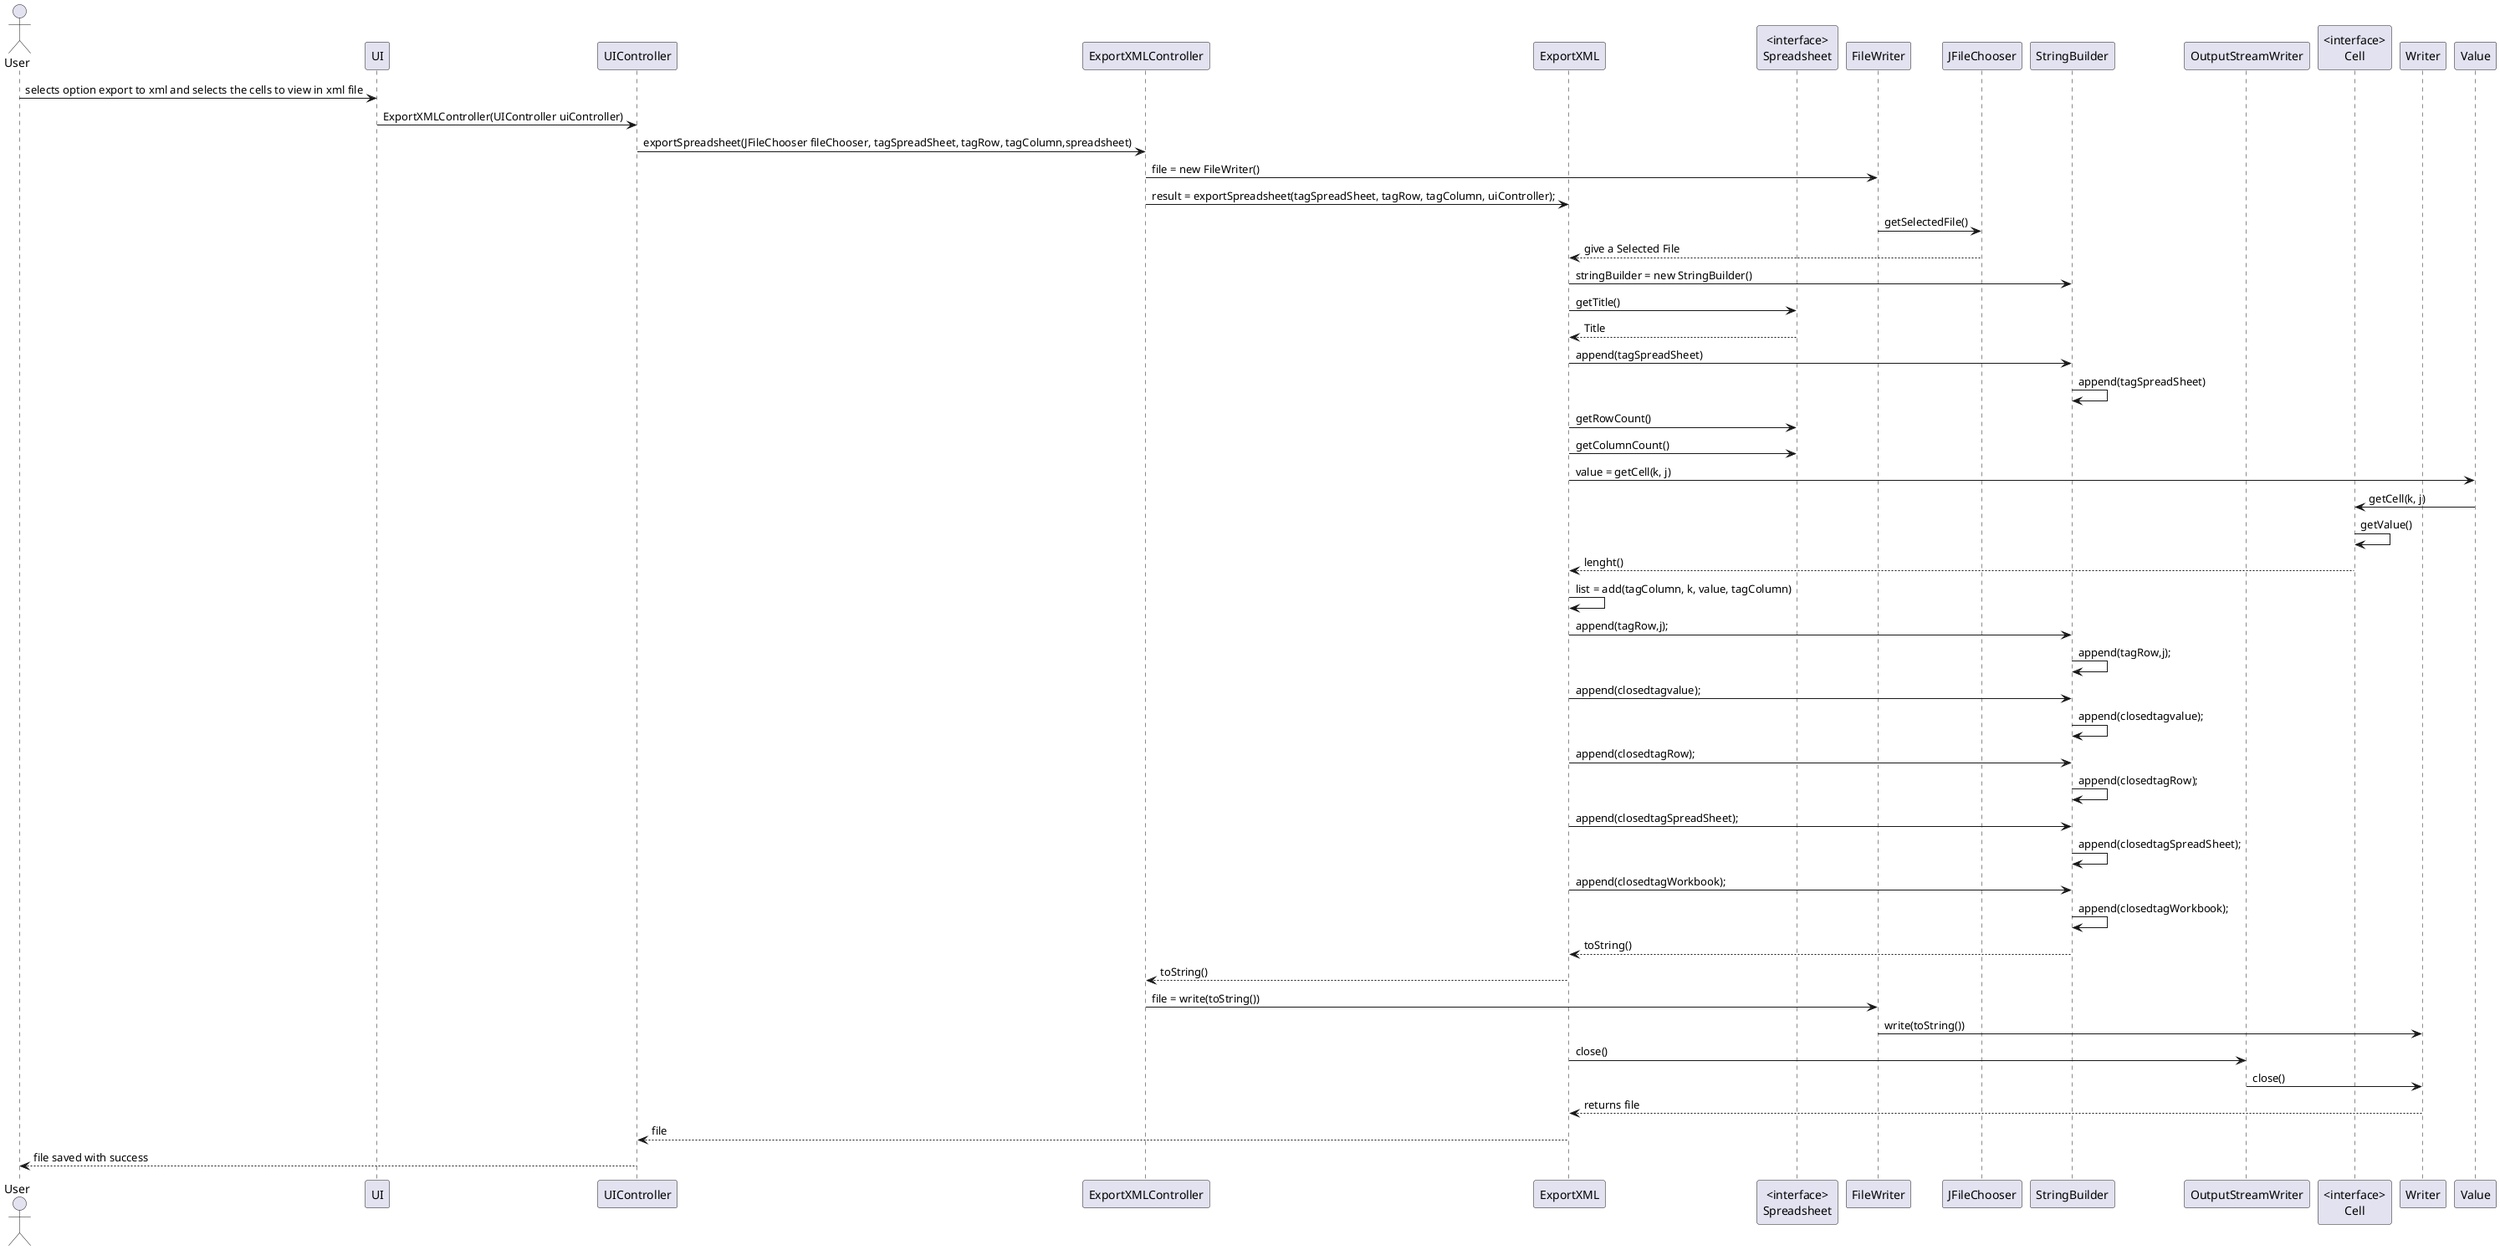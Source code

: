 @startuml doc-files/lang08.3_Export_design.png

actor User
participant "UI" as UI
participant "UIController" as UIController
participant "ExportXMLController" as ExportXMLController
participant "ExportXML" as ExportXML
participant "<interface>\nSpreadsheet" as Spreadsheet
participant "FileWriter" as FileWriter
participant "JFileChooser" as JFileChooser
participant "StringBuilder" as StringBuilder
participant "Writer" as Writer
participant "OutputStreamWriter" as OutputStreamWriter
participant "<interface>\nCell" as Cell
participant "Writer" as Writer


User -> UI: selects option export to xml and selects the cells to view in xml file
UI -> UIController: ExportXMLController(UIController uiController)
UIController -> ExportXMLController: exportSpreadsheet(JFileChooser fileChooser, tagSpreadSheet, tagRow, tagColumn,spreadsheet)
ExportXMLController -> FileWriter: file = new FileWriter()
ExportXMLController -> ExportXML: result = exportSpreadsheet(tagSpreadSheet, tagRow, tagColumn, uiController);
FileWriter -> JFileChooser: getSelectedFile()
ExportXML <-- JFileChooser: give a Selected File
ExportXML -> StringBuilder: stringBuilder = new StringBuilder()
ExportXML -> Spreadsheet: getTitle()
ExportXML <-- Spreadsheet: Title
ExportXML -> StringBuilder:  append(tagSpreadSheet)
StringBuilder -> StringBuilder: append(tagSpreadSheet)
ExportXML -> Spreadsheet: getRowCount()
ExportXML -> Spreadsheet: getColumnCount()
ExportXML -> Value: value = getCell(k, j)
Value -> Cell: getCell(k, j)
Cell -> Cell: getValue()
ExportXML <-- Cell: lenght()
ExportXML -> ExportXML: list = add(tagColumn, k, value, tagColumn)
ExportXML -> StringBuilder: append(tagRow,j);
StringBuilder -> StringBuilder: append(tagRow,j);
ExportXML -> StringBuilder: append(closedtagvalue);
StringBuilder -> StringBuilder: append(closedtagvalue);
ExportXML -> StringBuilder: append(closedtagRow);
StringBuilder -> StringBuilder: append(closedtagRow);
ExportXML -> StringBuilder: append(closedtagSpreadSheet);
StringBuilder -> StringBuilder: append(closedtagSpreadSheet);
ExportXML -> StringBuilder: append(closedtagWorkbook);
StringBuilder -> StringBuilder: append(closedtagWorkbook);
ExportXML <-- StringBuilder: toString()
ExportXMLController <-- ExportXML: toString()
ExportXMLController -> FileWriter: file = write(toString())
FileWriter -> Writer: write(toString())
ExportXML -> OutputStreamWriter: close()
OutputStreamWriter -> Writer: close()
ExportXML <-- Writer: returns file
UIController <-- ExportXML: file
User <-- UIController: file saved with success


@enduml